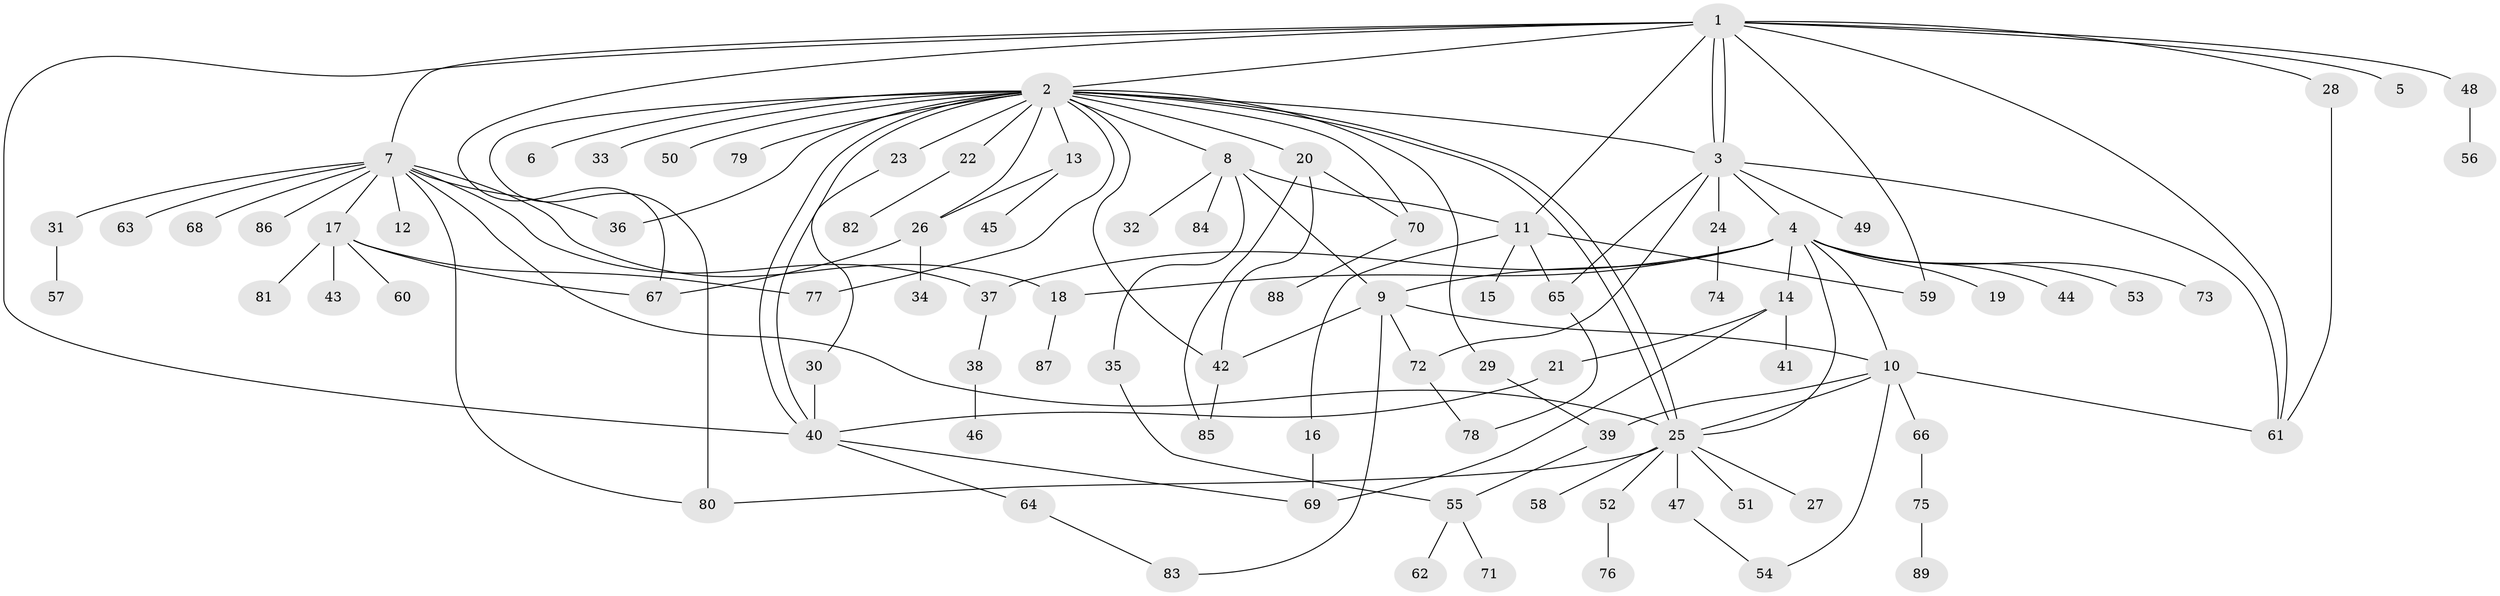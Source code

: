 // Generated by graph-tools (version 1.1) at 2025/14/03/09/25 04:14:41]
// undirected, 89 vertices, 127 edges
graph export_dot {
graph [start="1"]
  node [color=gray90,style=filled];
  1;
  2;
  3;
  4;
  5;
  6;
  7;
  8;
  9;
  10;
  11;
  12;
  13;
  14;
  15;
  16;
  17;
  18;
  19;
  20;
  21;
  22;
  23;
  24;
  25;
  26;
  27;
  28;
  29;
  30;
  31;
  32;
  33;
  34;
  35;
  36;
  37;
  38;
  39;
  40;
  41;
  42;
  43;
  44;
  45;
  46;
  47;
  48;
  49;
  50;
  51;
  52;
  53;
  54;
  55;
  56;
  57;
  58;
  59;
  60;
  61;
  62;
  63;
  64;
  65;
  66;
  67;
  68;
  69;
  70;
  71;
  72;
  73;
  74;
  75;
  76;
  77;
  78;
  79;
  80;
  81;
  82;
  83;
  84;
  85;
  86;
  87;
  88;
  89;
  1 -- 2;
  1 -- 3;
  1 -- 3;
  1 -- 5;
  1 -- 7;
  1 -- 11;
  1 -- 28;
  1 -- 40;
  1 -- 48;
  1 -- 59;
  1 -- 61;
  1 -- 67;
  2 -- 3;
  2 -- 6;
  2 -- 8;
  2 -- 13;
  2 -- 20;
  2 -- 22;
  2 -- 23;
  2 -- 25;
  2 -- 25;
  2 -- 26;
  2 -- 29;
  2 -- 33;
  2 -- 36;
  2 -- 40;
  2 -- 40;
  2 -- 42;
  2 -- 50;
  2 -- 70;
  2 -- 77;
  2 -- 79;
  2 -- 80;
  3 -- 4;
  3 -- 24;
  3 -- 49;
  3 -- 61;
  3 -- 65;
  3 -- 72;
  4 -- 9;
  4 -- 10;
  4 -- 14;
  4 -- 18;
  4 -- 19;
  4 -- 25;
  4 -- 37;
  4 -- 44;
  4 -- 53;
  4 -- 73;
  7 -- 12;
  7 -- 17;
  7 -- 18;
  7 -- 25;
  7 -- 31;
  7 -- 36;
  7 -- 37;
  7 -- 63;
  7 -- 68;
  7 -- 80;
  7 -- 86;
  8 -- 9;
  8 -- 11;
  8 -- 32;
  8 -- 35;
  8 -- 84;
  9 -- 10;
  9 -- 42;
  9 -- 72;
  9 -- 83;
  10 -- 25;
  10 -- 39;
  10 -- 54;
  10 -- 61;
  10 -- 66;
  11 -- 15;
  11 -- 16;
  11 -- 59;
  11 -- 65;
  13 -- 26;
  13 -- 45;
  14 -- 21;
  14 -- 41;
  14 -- 69;
  16 -- 69;
  17 -- 43;
  17 -- 60;
  17 -- 67;
  17 -- 77;
  17 -- 81;
  18 -- 87;
  20 -- 42;
  20 -- 70;
  20 -- 85;
  21 -- 40;
  22 -- 82;
  23 -- 30;
  24 -- 74;
  25 -- 27;
  25 -- 47;
  25 -- 51;
  25 -- 52;
  25 -- 58;
  25 -- 80;
  26 -- 34;
  26 -- 67;
  28 -- 61;
  29 -- 39;
  30 -- 40;
  31 -- 57;
  35 -- 55;
  37 -- 38;
  38 -- 46;
  39 -- 55;
  40 -- 64;
  40 -- 69;
  42 -- 85;
  47 -- 54;
  48 -- 56;
  52 -- 76;
  55 -- 62;
  55 -- 71;
  64 -- 83;
  65 -- 78;
  66 -- 75;
  70 -- 88;
  72 -- 78;
  75 -- 89;
}
